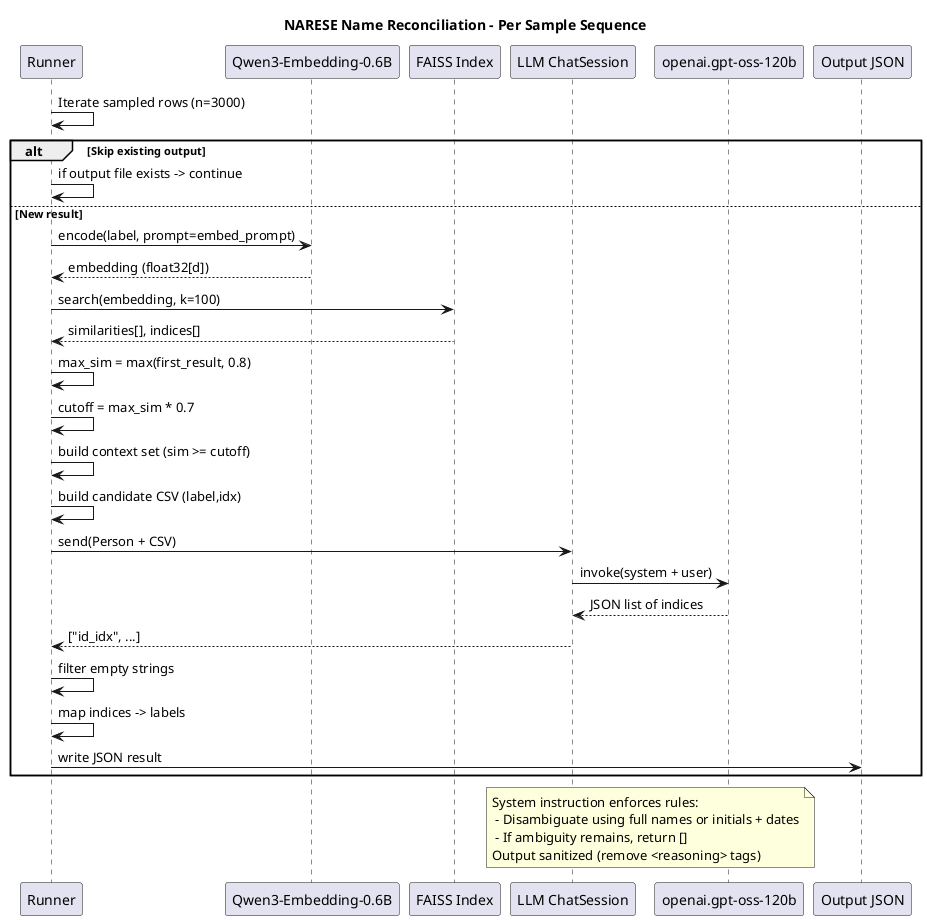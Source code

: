 @startuml narese_sequence
Title NARESE Name Reconciliation - Per Sample Sequence

participant Runner as R
participant "Qwen3-Embedding-0.6B" as ST
participant "FAISS Index" as FI
participant "LLM ChatSession" as CS
participant "openai.gpt-oss-120b" as LLM
participant "Output JSON" as OUT

R -> R: Iterate sampled rows (n=3000)
alt Skip existing output
  R -> R: if output file exists -> continue
else New result
  R -> ST: encode(label, prompt=embed_prompt)
  ST --> R: embedding (float32[d])
  R -> FI: search(embedding, k=100)
  FI --> R: similarities[], indices[]
  R -> R: max_sim = max(first_result, 0.8)
  R -> R: cutoff = max_sim * 0.7
  R -> R: build context set (sim >= cutoff)
  R -> R: build candidate CSV (label,idx)
  R -> CS: send(Person + CSV)
  CS -> LLM: invoke(system + user)
  LLM --> CS: JSON list of indices
  CS --> R: ["id_idx", ...]
  R -> R: filter empty strings
  R -> R: map indices -> labels
  R -> OUT: write JSON result
end

note over CS,LLM
System instruction enforces rules:
 - Disambiguate using full names or initials + dates
 - If ambiguity remains, return []
Output sanitized (remove <reasoning> tags)
end note

@enduml
